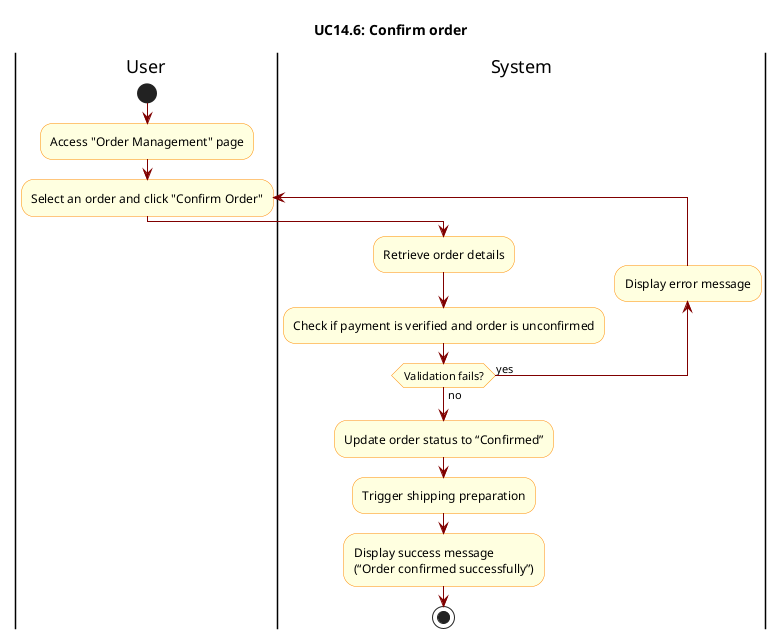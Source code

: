 @startuml

skinparam ActivityBackgroundColor LightYellow
skinparam ActivityBorderColor DarkOrange
skinparam ArrowColor Maroon

title UC14.6: Confirm order

|User|
start
:Access "Order Management" page;
repeat:Select an order and click "Confirm Order";

|System|

    :Retrieve order details;
    :Check if payment is verified and order is unconfirmed;
    backward:Display error message;
repeat while (Validation fails?) is (yes) not (no)

|System|
:Update order status to “Confirmed”;
:Trigger shipping preparation;
:Display success message
(“Order confirmed successfully”);
stop

@enduml
